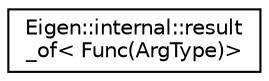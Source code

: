digraph "Graphical Class Hierarchy"
{
  edge [fontname="Helvetica",fontsize="10",labelfontname="Helvetica",labelfontsize="10"];
  node [fontname="Helvetica",fontsize="10",shape=record];
  rankdir="LR";
  Node1 [label="Eigen::internal::result\l_of\< Func(ArgType)\>",height=0.2,width=0.4,color="black", fillcolor="white", style="filled",URL="$struct_eigen_1_1internal_1_1result__of_3_01_func_07_arg_type_08_4.html"];
}
